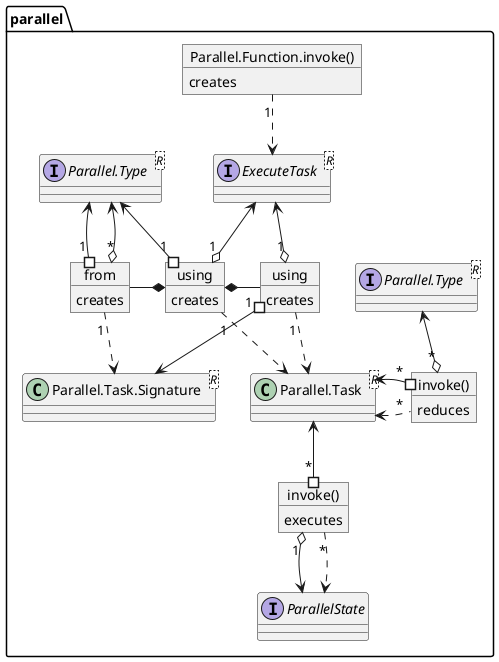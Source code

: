 @startuml
'left to right direction
package "parallel" {

object "Parallel.Function.invoke()" as Function {
creates
}

class "Parallel.Task" as Task<R>
class "Parallel.Task.Signature" as Task_Signature<R>
interface "Parallel.Type<R>" as Type
interface "Parallel.Type<R>" as Type2
interface ExecuteTask<R>
interface ParallelState

object "using" as usingType {
creates
}
object "using" as usingSignature {
creates
}
object from {
creates
}

object "invoke()" as invokeExecution {
executes
}
object "invoke()" as reduce {
reduces
}

Function "1" ..> ExecuteTask

ExecuteTask <--o "1" usingSignature
usingSignature "1" #--> Task_Signature
usingSignature  "1" ..> Task
usingSignature -right-* usingType

Type <--# "1" usingType
ExecuteTask <--o "1" usingType
usingType "1" ..> Task
usingType *-left- from

Type <--# "1" from
Type <--o "*" from
from "1" ..> Task_Signature

Type2 <--o "*" reduce
Task <. "*" reduce
Task <-# "*" reduce

Task <--# "*" invokeExecution
invokeExecution "1" o--> ParallelState
invokeExecution "*" ..> ParallelState

}
@enduml
